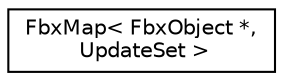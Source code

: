 digraph "クラス階層図"
{
  edge [fontname="Helvetica",fontsize="10",labelfontname="Helvetica",labelfontsize="10"];
  node [fontname="Helvetica",fontsize="10",shape=record];
  rankdir="LR";
  Node0 [label="FbxMap\< FbxObject *,\l UpdateSet \>",height=0.2,width=0.4,color="black", fillcolor="white", style="filled",URL="$class_fbx_map.html"];
}
